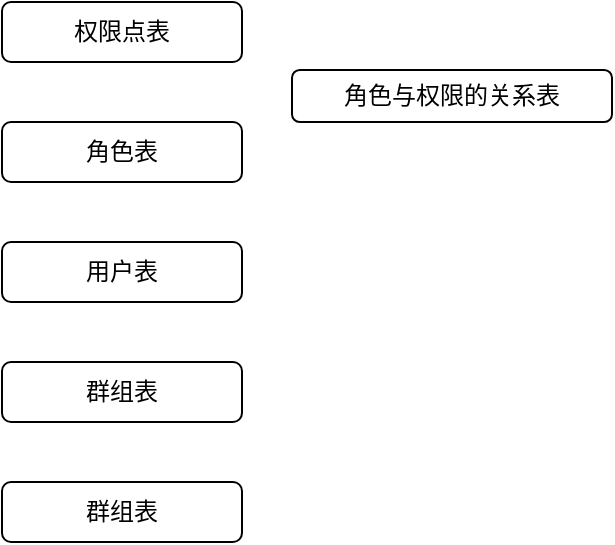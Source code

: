 <mxfile version="20.8.3" type="github">
  <diagram id="5dTxooQ3Ole6amx4uCY2" name="第 1 页">
    <mxGraphModel dx="810" dy="-708" grid="1" gridSize="10" guides="1" tooltips="1" connect="1" arrows="1" fold="1" page="1" pageScale="1" pageWidth="827" pageHeight="1169" math="0" shadow="0">
      <root>
        <mxCell id="0" />
        <mxCell id="1" parent="0" />
        <mxCell id="sU-Rl9dK5kgAw-hZzqf--2" value="权限点表" style="rounded=1;whiteSpace=wrap;html=1;" vertex="1" parent="1">
          <mxGeometry x="165" y="1810" width="120" height="30" as="geometry" />
        </mxCell>
        <mxCell id="sU-Rl9dK5kgAw-hZzqf--3" value="角色与权限的关系表" style="rounded=1;whiteSpace=wrap;html=1;" vertex="1" parent="1">
          <mxGeometry x="310" y="1844" width="160" height="26" as="geometry" />
        </mxCell>
        <mxCell id="sU-Rl9dK5kgAw-hZzqf--4" value="角色表" style="rounded=1;whiteSpace=wrap;html=1;" vertex="1" parent="1">
          <mxGeometry x="165" y="1870" width="120" height="30" as="geometry" />
        </mxCell>
        <mxCell id="sU-Rl9dK5kgAw-hZzqf--5" value="用户表" style="rounded=1;whiteSpace=wrap;html=1;" vertex="1" parent="1">
          <mxGeometry x="165" y="1930" width="120" height="30" as="geometry" />
        </mxCell>
        <mxCell id="sU-Rl9dK5kgAw-hZzqf--6" value="群组表" style="rounded=1;whiteSpace=wrap;html=1;" vertex="1" parent="1">
          <mxGeometry x="165" y="1990" width="120" height="30" as="geometry" />
        </mxCell>
        <mxCell id="sU-Rl9dK5kgAw-hZzqf--7" value="群组表" style="rounded=1;whiteSpace=wrap;html=1;" vertex="1" parent="1">
          <mxGeometry x="165" y="2050" width="120" height="30" as="geometry" />
        </mxCell>
      </root>
    </mxGraphModel>
  </diagram>
</mxfile>
